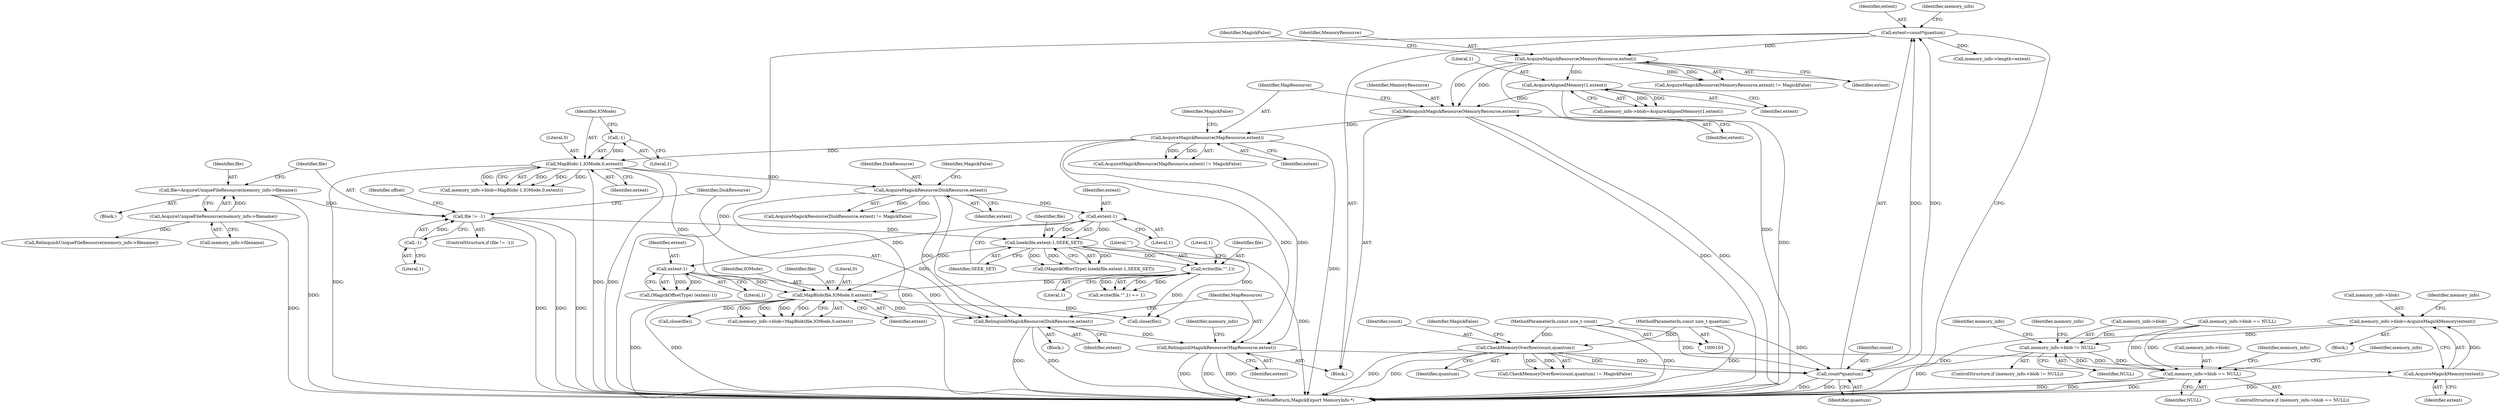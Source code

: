 digraph "0_ImageMagick_0474237508f39c4f783208123431815f1ededb76_5@pointer" {
"1000326" [label="(Call,memory_info->blob=AcquireMagickMemory(extent))"];
"1000330" [label="(Call,AcquireMagickMemory(extent))"];
"1000316" [label="(Call,RelinquishMagickResource(MapResource,extent))"];
"1000194" [label="(Call,AcquireMagickResource(MapResource,extent))"];
"1000189" [label="(Call,RelinquishMagickResource(MemoryResource,extent))"];
"1000163" [label="(Call,AcquireMagickResource(MemoryResource,extent))"];
"1000146" [label="(Call,extent=count*quantum)"];
"1000148" [label="(Call,count*quantum)"];
"1000111" [label="(Call,CheckMemoryOverflow(count,quantum))"];
"1000104" [label="(MethodParameterIn,const size_t count)"];
"1000105" [label="(MethodParameterIn,const size_t quantum)"];
"1000172" [label="(Call,AcquireAlignedMemory(1,extent))"];
"1000313" [label="(Call,RelinquishMagickResource(DiskResource,extent))"];
"1000225" [label="(Call,AcquireMagickResource(DiskResource,extent))"];
"1000203" [label="(Call,MapBlob(-1,IOMode,0,extent))"];
"1000204" [label="(Call,-1)"];
"1000274" [label="(Call,MapBlob(file,IOMode,0,extent))"];
"1000264" [label="(Call,write(file,\"\",1))"];
"1000248" [label="(Call,lseek(file,extent-1,SEEK_SET))"];
"1000238" [label="(Call,file != -1)"];
"1000231" [label="(Call,file=AcquireUniqueFileResource(memory_info->filename))"];
"1000233" [label="(Call,AcquireUniqueFileResource(memory_info->filename))"];
"1000240" [label="(Call,-1)"];
"1000250" [label="(Call,extent-1)"];
"1000260" [label="(Call,extent-1)"];
"1000333" [label="(Call,memory_info->blob != NULL)"];
"1000344" [label="(Call,memory_info->blob == NULL)"];
"1000263" [label="(Call,write(file,\"\",1) == 1)"];
"1000274" [label="(Call,MapBlob(file,IOMode,0,extent))"];
"1000150" [label="(Identifier,quantum)"];
"1000249" [label="(Identifier,file)"];
"1000163" [label="(Call,AcquireMagickResource(MemoryResource,extent))"];
"1000245" [label="(Identifier,offset)"];
"1000191" [label="(Identifier,extent)"];
"1000250" [label="(Call,extent-1)"];
"1000320" [label="(Call,memory_info->blob == NULL)"];
"1000303" [label="(Call,RelinquishUniqueFileResource(memory_info->filename))"];
"1000199" [label="(Call,memory_info->blob=MapBlob(-1,IOMode,0,extent))"];
"1000232" [label="(Identifier,file)"];
"1000266" [label="(Literal,\"\")"];
"1000229" [label="(Block,)"];
"1000165" [label="(Identifier,extent)"];
"1000275" [label="(Identifier,file)"];
"1000345" [label="(Call,memory_info->blob)"];
"1000196" [label="(Identifier,extent)"];
"1000239" [label="(Identifier,file)"];
"1000270" [label="(Call,memory_info->blob=MapBlob(file,IOMode,0,extent))"];
"1000278" [label="(Identifier,extent)"];
"1000172" [label="(Call,AcquireAlignedMemory(1,extent))"];
"1000344" [label="(Call,memory_info->blob == NULL)"];
"1000327" [label="(Call,memory_info->blob)"];
"1000147" [label="(Identifier,extent)"];
"1000228" [label="(Identifier,MagickFalse)"];
"1000166" [label="(Identifier,MagickFalse)"];
"1000104" [label="(MethodParameterIn,const size_t count)"];
"1000340" [label="(Identifier,memory_info)"];
"1000288" [label="(Call,close(file))"];
"1000261" [label="(Identifier,extent)"];
"1000277" [label="(Literal,0)"];
"1000203" [label="(Call,MapBlob(-1,IOMode,0,extent))"];
"1000148" [label="(Call,count*quantum)"];
"1000299" [label="(Call,close(file))"];
"1000205" [label="(Literal,1)"];
"1000318" [label="(Identifier,extent)"];
"1000174" [label="(Identifier,extent)"];
"1000149" [label="(Identifier,count)"];
"1000260" [label="(Call,extent-1)"];
"1000164" [label="(Identifier,MemoryResource)"];
"1000350" [label="(Identifier,memory_info)"];
"1000190" [label="(Identifier,MemoryResource)"];
"1000346" [label="(Identifier,memory_info)"];
"1000233" [label="(Call,AcquireUniqueFileResource(memory_info->filename))"];
"1000343" [label="(ControlStructure,if (memory_info->blob == NULL))"];
"1000313" [label="(Call,RelinquishMagickResource(DiskResource,extent))"];
"1000151" [label="(Call,memory_info->length=extent)"];
"1000207" [label="(Literal,0)"];
"1000332" [label="(ControlStructure,if (memory_info->blob != NULL))"];
"1000237" [label="(ControlStructure,if (file != -1))"];
"1000267" [label="(Literal,1)"];
"1000333" [label="(Call,memory_info->blob != NULL)"];
"1000231" [label="(Call,file=AcquireUniqueFileResource(memory_info->filename))"];
"1000251" [label="(Identifier,extent)"];
"1000268" [label="(Literal,1)"];
"1000240" [label="(Call,-1)"];
"1000354" [label="(Identifier,memory_info)"];
"1000224" [label="(Call,AcquireMagickResource(DiskResource,extent) != MagickFalse)"];
"1000111" [label="(Call,CheckMemoryOverflow(count,quantum))"];
"1000225" [label="(Call,AcquireMagickResource(DiskResource,extent))"];
"1000315" [label="(Identifier,extent)"];
"1000317" [label="(Identifier,MapResource)"];
"1000189" [label="(Call,RelinquishMagickResource(MemoryResource,extent))"];
"1000168" [label="(Call,memory_info->blob=AcquireAlignedMemory(1,extent))"];
"1000314" [label="(Identifier,DiskResource)"];
"1000264" [label="(Call,write(file,\"\",1))"];
"1000330" [label="(Call,AcquireMagickMemory(extent))"];
"1000348" [label="(Identifier,NULL)"];
"1000322" [label="(Identifier,memory_info)"];
"1000206" [label="(Identifier,IOMode)"];
"1000110" [label="(Call,CheckMemoryOverflow(count,quantum) != MagickFalse)"];
"1000195" [label="(Identifier,MapResource)"];
"1000112" [label="(Identifier,count)"];
"1000153" [label="(Identifier,memory_info)"];
"1000325" [label="(Block,)"];
"1000253" [label="(Identifier,SEEK_SET)"];
"1000234" [label="(Call,memory_info->filename)"];
"1000248" [label="(Call,lseek(file,extent-1,SEEK_SET))"];
"1000246" [label="(Call,(MagickOffsetType) lseek(file,extent-1,SEEK_SET))"];
"1000198" [label="(Block,)"];
"1000197" [label="(Identifier,MagickFalse)"];
"1000146" [label="(Call,extent=count*quantum)"];
"1000331" [label="(Identifier,extent)"];
"1000326" [label="(Call,memory_info->blob=AcquireMagickMemory(extent))"];
"1000265" [label="(Identifier,file)"];
"1000162" [label="(Call,AcquireMagickResource(MemoryResource,extent) != MagickFalse)"];
"1000194" [label="(Call,AcquireMagickResource(MapResource,extent))"];
"1000204" [label="(Call,-1)"];
"1000334" [label="(Call,memory_info->blob)"];
"1000262" [label="(Literal,1)"];
"1000258" [label="(Call,(MagickOffsetType) (extent-1))"];
"1000113" [label="(Identifier,quantum)"];
"1000173" [label="(Literal,1)"];
"1000241" [label="(Literal,1)"];
"1000208" [label="(Identifier,extent)"];
"1000114" [label="(Identifier,MagickFalse)"];
"1000238" [label="(Call,file != -1)"];
"1000227" [label="(Identifier,extent)"];
"1000335" [label="(Identifier,memory_info)"];
"1000337" [label="(Identifier,NULL)"];
"1000355" [label="(MethodReturn,MagickExport MemoryInfo *)"];
"1000193" [label="(Call,AcquireMagickResource(MapResource,extent) != MagickFalse)"];
"1000316" [label="(Call,RelinquishMagickResource(MapResource,extent))"];
"1000105" [label="(MethodParameterIn,const size_t quantum)"];
"1000252" [label="(Literal,1)"];
"1000106" [label="(Block,)"];
"1000276" [label="(Identifier,IOMode)"];
"1000226" [label="(Identifier,DiskResource)"];
"1000326" -> "1000325"  [label="AST: "];
"1000326" -> "1000330"  [label="CFG: "];
"1000327" -> "1000326"  [label="AST: "];
"1000330" -> "1000326"  [label="AST: "];
"1000335" -> "1000326"  [label="CFG: "];
"1000326" -> "1000355"  [label="DDG: "];
"1000330" -> "1000326"  [label="DDG: "];
"1000326" -> "1000333"  [label="DDG: "];
"1000330" -> "1000331"  [label="CFG: "];
"1000331" -> "1000330"  [label="AST: "];
"1000330" -> "1000355"  [label="DDG: "];
"1000316" -> "1000330"  [label="DDG: "];
"1000316" -> "1000106"  [label="AST: "];
"1000316" -> "1000318"  [label="CFG: "];
"1000317" -> "1000316"  [label="AST: "];
"1000318" -> "1000316"  [label="AST: "];
"1000322" -> "1000316"  [label="CFG: "];
"1000316" -> "1000355"  [label="DDG: "];
"1000316" -> "1000355"  [label="DDG: "];
"1000316" -> "1000355"  [label="DDG: "];
"1000194" -> "1000316"  [label="DDG: "];
"1000194" -> "1000316"  [label="DDG: "];
"1000313" -> "1000316"  [label="DDG: "];
"1000194" -> "1000193"  [label="AST: "];
"1000194" -> "1000196"  [label="CFG: "];
"1000195" -> "1000194"  [label="AST: "];
"1000196" -> "1000194"  [label="AST: "];
"1000197" -> "1000194"  [label="CFG: "];
"1000194" -> "1000355"  [label="DDG: "];
"1000194" -> "1000193"  [label="DDG: "];
"1000194" -> "1000193"  [label="DDG: "];
"1000189" -> "1000194"  [label="DDG: "];
"1000194" -> "1000203"  [label="DDG: "];
"1000189" -> "1000106"  [label="AST: "];
"1000189" -> "1000191"  [label="CFG: "];
"1000190" -> "1000189"  [label="AST: "];
"1000191" -> "1000189"  [label="AST: "];
"1000195" -> "1000189"  [label="CFG: "];
"1000189" -> "1000355"  [label="DDG: "];
"1000189" -> "1000355"  [label="DDG: "];
"1000163" -> "1000189"  [label="DDG: "];
"1000163" -> "1000189"  [label="DDG: "];
"1000172" -> "1000189"  [label="DDG: "];
"1000163" -> "1000162"  [label="AST: "];
"1000163" -> "1000165"  [label="CFG: "];
"1000164" -> "1000163"  [label="AST: "];
"1000165" -> "1000163"  [label="AST: "];
"1000166" -> "1000163"  [label="CFG: "];
"1000163" -> "1000355"  [label="DDG: "];
"1000163" -> "1000162"  [label="DDG: "];
"1000163" -> "1000162"  [label="DDG: "];
"1000146" -> "1000163"  [label="DDG: "];
"1000163" -> "1000172"  [label="DDG: "];
"1000146" -> "1000106"  [label="AST: "];
"1000146" -> "1000148"  [label="CFG: "];
"1000147" -> "1000146"  [label="AST: "];
"1000148" -> "1000146"  [label="AST: "];
"1000153" -> "1000146"  [label="CFG: "];
"1000146" -> "1000355"  [label="DDG: "];
"1000148" -> "1000146"  [label="DDG: "];
"1000148" -> "1000146"  [label="DDG: "];
"1000146" -> "1000151"  [label="DDG: "];
"1000148" -> "1000150"  [label="CFG: "];
"1000149" -> "1000148"  [label="AST: "];
"1000150" -> "1000148"  [label="AST: "];
"1000148" -> "1000355"  [label="DDG: "];
"1000148" -> "1000355"  [label="DDG: "];
"1000111" -> "1000148"  [label="DDG: "];
"1000111" -> "1000148"  [label="DDG: "];
"1000104" -> "1000148"  [label="DDG: "];
"1000105" -> "1000148"  [label="DDG: "];
"1000111" -> "1000110"  [label="AST: "];
"1000111" -> "1000113"  [label="CFG: "];
"1000112" -> "1000111"  [label="AST: "];
"1000113" -> "1000111"  [label="AST: "];
"1000114" -> "1000111"  [label="CFG: "];
"1000111" -> "1000355"  [label="DDG: "];
"1000111" -> "1000355"  [label="DDG: "];
"1000111" -> "1000110"  [label="DDG: "];
"1000111" -> "1000110"  [label="DDG: "];
"1000104" -> "1000111"  [label="DDG: "];
"1000105" -> "1000111"  [label="DDG: "];
"1000104" -> "1000103"  [label="AST: "];
"1000104" -> "1000355"  [label="DDG: "];
"1000105" -> "1000103"  [label="AST: "];
"1000105" -> "1000355"  [label="DDG: "];
"1000172" -> "1000168"  [label="AST: "];
"1000172" -> "1000174"  [label="CFG: "];
"1000173" -> "1000172"  [label="AST: "];
"1000174" -> "1000172"  [label="AST: "];
"1000168" -> "1000172"  [label="CFG: "];
"1000172" -> "1000355"  [label="DDG: "];
"1000172" -> "1000168"  [label="DDG: "];
"1000172" -> "1000168"  [label="DDG: "];
"1000313" -> "1000198"  [label="AST: "];
"1000313" -> "1000315"  [label="CFG: "];
"1000314" -> "1000313"  [label="AST: "];
"1000315" -> "1000313"  [label="AST: "];
"1000317" -> "1000313"  [label="CFG: "];
"1000313" -> "1000355"  [label="DDG: "];
"1000313" -> "1000355"  [label="DDG: "];
"1000225" -> "1000313"  [label="DDG: "];
"1000225" -> "1000313"  [label="DDG: "];
"1000274" -> "1000313"  [label="DDG: "];
"1000260" -> "1000313"  [label="DDG: "];
"1000225" -> "1000224"  [label="AST: "];
"1000225" -> "1000227"  [label="CFG: "];
"1000226" -> "1000225"  [label="AST: "];
"1000227" -> "1000225"  [label="AST: "];
"1000228" -> "1000225"  [label="CFG: "];
"1000225" -> "1000355"  [label="DDG: "];
"1000225" -> "1000224"  [label="DDG: "];
"1000225" -> "1000224"  [label="DDG: "];
"1000203" -> "1000225"  [label="DDG: "];
"1000225" -> "1000250"  [label="DDG: "];
"1000203" -> "1000199"  [label="AST: "];
"1000203" -> "1000208"  [label="CFG: "];
"1000204" -> "1000203"  [label="AST: "];
"1000206" -> "1000203"  [label="AST: "];
"1000207" -> "1000203"  [label="AST: "];
"1000208" -> "1000203"  [label="AST: "];
"1000199" -> "1000203"  [label="CFG: "];
"1000203" -> "1000355"  [label="DDG: "];
"1000203" -> "1000355"  [label="DDG: "];
"1000203" -> "1000355"  [label="DDG: "];
"1000203" -> "1000199"  [label="DDG: "];
"1000203" -> "1000199"  [label="DDG: "];
"1000203" -> "1000199"  [label="DDG: "];
"1000203" -> "1000199"  [label="DDG: "];
"1000204" -> "1000203"  [label="DDG: "];
"1000203" -> "1000274"  [label="DDG: "];
"1000204" -> "1000205"  [label="CFG: "];
"1000205" -> "1000204"  [label="AST: "];
"1000206" -> "1000204"  [label="CFG: "];
"1000274" -> "1000270"  [label="AST: "];
"1000274" -> "1000278"  [label="CFG: "];
"1000275" -> "1000274"  [label="AST: "];
"1000276" -> "1000274"  [label="AST: "];
"1000277" -> "1000274"  [label="AST: "];
"1000278" -> "1000274"  [label="AST: "];
"1000270" -> "1000274"  [label="CFG: "];
"1000274" -> "1000355"  [label="DDG: "];
"1000274" -> "1000355"  [label="DDG: "];
"1000274" -> "1000270"  [label="DDG: "];
"1000274" -> "1000270"  [label="DDG: "];
"1000274" -> "1000270"  [label="DDG: "];
"1000274" -> "1000270"  [label="DDG: "];
"1000264" -> "1000274"  [label="DDG: "];
"1000248" -> "1000274"  [label="DDG: "];
"1000260" -> "1000274"  [label="DDG: "];
"1000274" -> "1000288"  [label="DDG: "];
"1000274" -> "1000299"  [label="DDG: "];
"1000264" -> "1000263"  [label="AST: "];
"1000264" -> "1000267"  [label="CFG: "];
"1000265" -> "1000264"  [label="AST: "];
"1000266" -> "1000264"  [label="AST: "];
"1000267" -> "1000264"  [label="AST: "];
"1000268" -> "1000264"  [label="CFG: "];
"1000264" -> "1000263"  [label="DDG: "];
"1000264" -> "1000263"  [label="DDG: "];
"1000264" -> "1000263"  [label="DDG: "];
"1000248" -> "1000264"  [label="DDG: "];
"1000264" -> "1000299"  [label="DDG: "];
"1000248" -> "1000246"  [label="AST: "];
"1000248" -> "1000253"  [label="CFG: "];
"1000249" -> "1000248"  [label="AST: "];
"1000250" -> "1000248"  [label="AST: "];
"1000253" -> "1000248"  [label="AST: "];
"1000246" -> "1000248"  [label="CFG: "];
"1000248" -> "1000355"  [label="DDG: "];
"1000248" -> "1000246"  [label="DDG: "];
"1000248" -> "1000246"  [label="DDG: "];
"1000248" -> "1000246"  [label="DDG: "];
"1000238" -> "1000248"  [label="DDG: "];
"1000250" -> "1000248"  [label="DDG: "];
"1000250" -> "1000248"  [label="DDG: "];
"1000248" -> "1000299"  [label="DDG: "];
"1000238" -> "1000237"  [label="AST: "];
"1000238" -> "1000240"  [label="CFG: "];
"1000239" -> "1000238"  [label="AST: "];
"1000240" -> "1000238"  [label="AST: "];
"1000245" -> "1000238"  [label="CFG: "];
"1000314" -> "1000238"  [label="CFG: "];
"1000238" -> "1000355"  [label="DDG: "];
"1000238" -> "1000355"  [label="DDG: "];
"1000238" -> "1000355"  [label="DDG: "];
"1000231" -> "1000238"  [label="DDG: "];
"1000240" -> "1000238"  [label="DDG: "];
"1000231" -> "1000229"  [label="AST: "];
"1000231" -> "1000233"  [label="CFG: "];
"1000232" -> "1000231"  [label="AST: "];
"1000233" -> "1000231"  [label="AST: "];
"1000239" -> "1000231"  [label="CFG: "];
"1000231" -> "1000355"  [label="DDG: "];
"1000233" -> "1000231"  [label="DDG: "];
"1000233" -> "1000234"  [label="CFG: "];
"1000234" -> "1000233"  [label="AST: "];
"1000233" -> "1000355"  [label="DDG: "];
"1000233" -> "1000303"  [label="DDG: "];
"1000240" -> "1000241"  [label="CFG: "];
"1000241" -> "1000240"  [label="AST: "];
"1000250" -> "1000252"  [label="CFG: "];
"1000251" -> "1000250"  [label="AST: "];
"1000252" -> "1000250"  [label="AST: "];
"1000253" -> "1000250"  [label="CFG: "];
"1000250" -> "1000260"  [label="DDG: "];
"1000260" -> "1000258"  [label="AST: "];
"1000260" -> "1000262"  [label="CFG: "];
"1000261" -> "1000260"  [label="AST: "];
"1000262" -> "1000260"  [label="AST: "];
"1000258" -> "1000260"  [label="CFG: "];
"1000260" -> "1000258"  [label="DDG: "];
"1000260" -> "1000258"  [label="DDG: "];
"1000333" -> "1000332"  [label="AST: "];
"1000333" -> "1000337"  [label="CFG: "];
"1000334" -> "1000333"  [label="AST: "];
"1000337" -> "1000333"  [label="AST: "];
"1000340" -> "1000333"  [label="CFG: "];
"1000346" -> "1000333"  [label="CFG: "];
"1000333" -> "1000355"  [label="DDG: "];
"1000320" -> "1000333"  [label="DDG: "];
"1000333" -> "1000344"  [label="DDG: "];
"1000333" -> "1000344"  [label="DDG: "];
"1000344" -> "1000343"  [label="AST: "];
"1000344" -> "1000348"  [label="CFG: "];
"1000345" -> "1000344"  [label="AST: "];
"1000348" -> "1000344"  [label="AST: "];
"1000350" -> "1000344"  [label="CFG: "];
"1000354" -> "1000344"  [label="CFG: "];
"1000344" -> "1000355"  [label="DDG: "];
"1000344" -> "1000355"  [label="DDG: "];
"1000344" -> "1000355"  [label="DDG: "];
"1000320" -> "1000344"  [label="DDG: "];
"1000320" -> "1000344"  [label="DDG: "];
}
